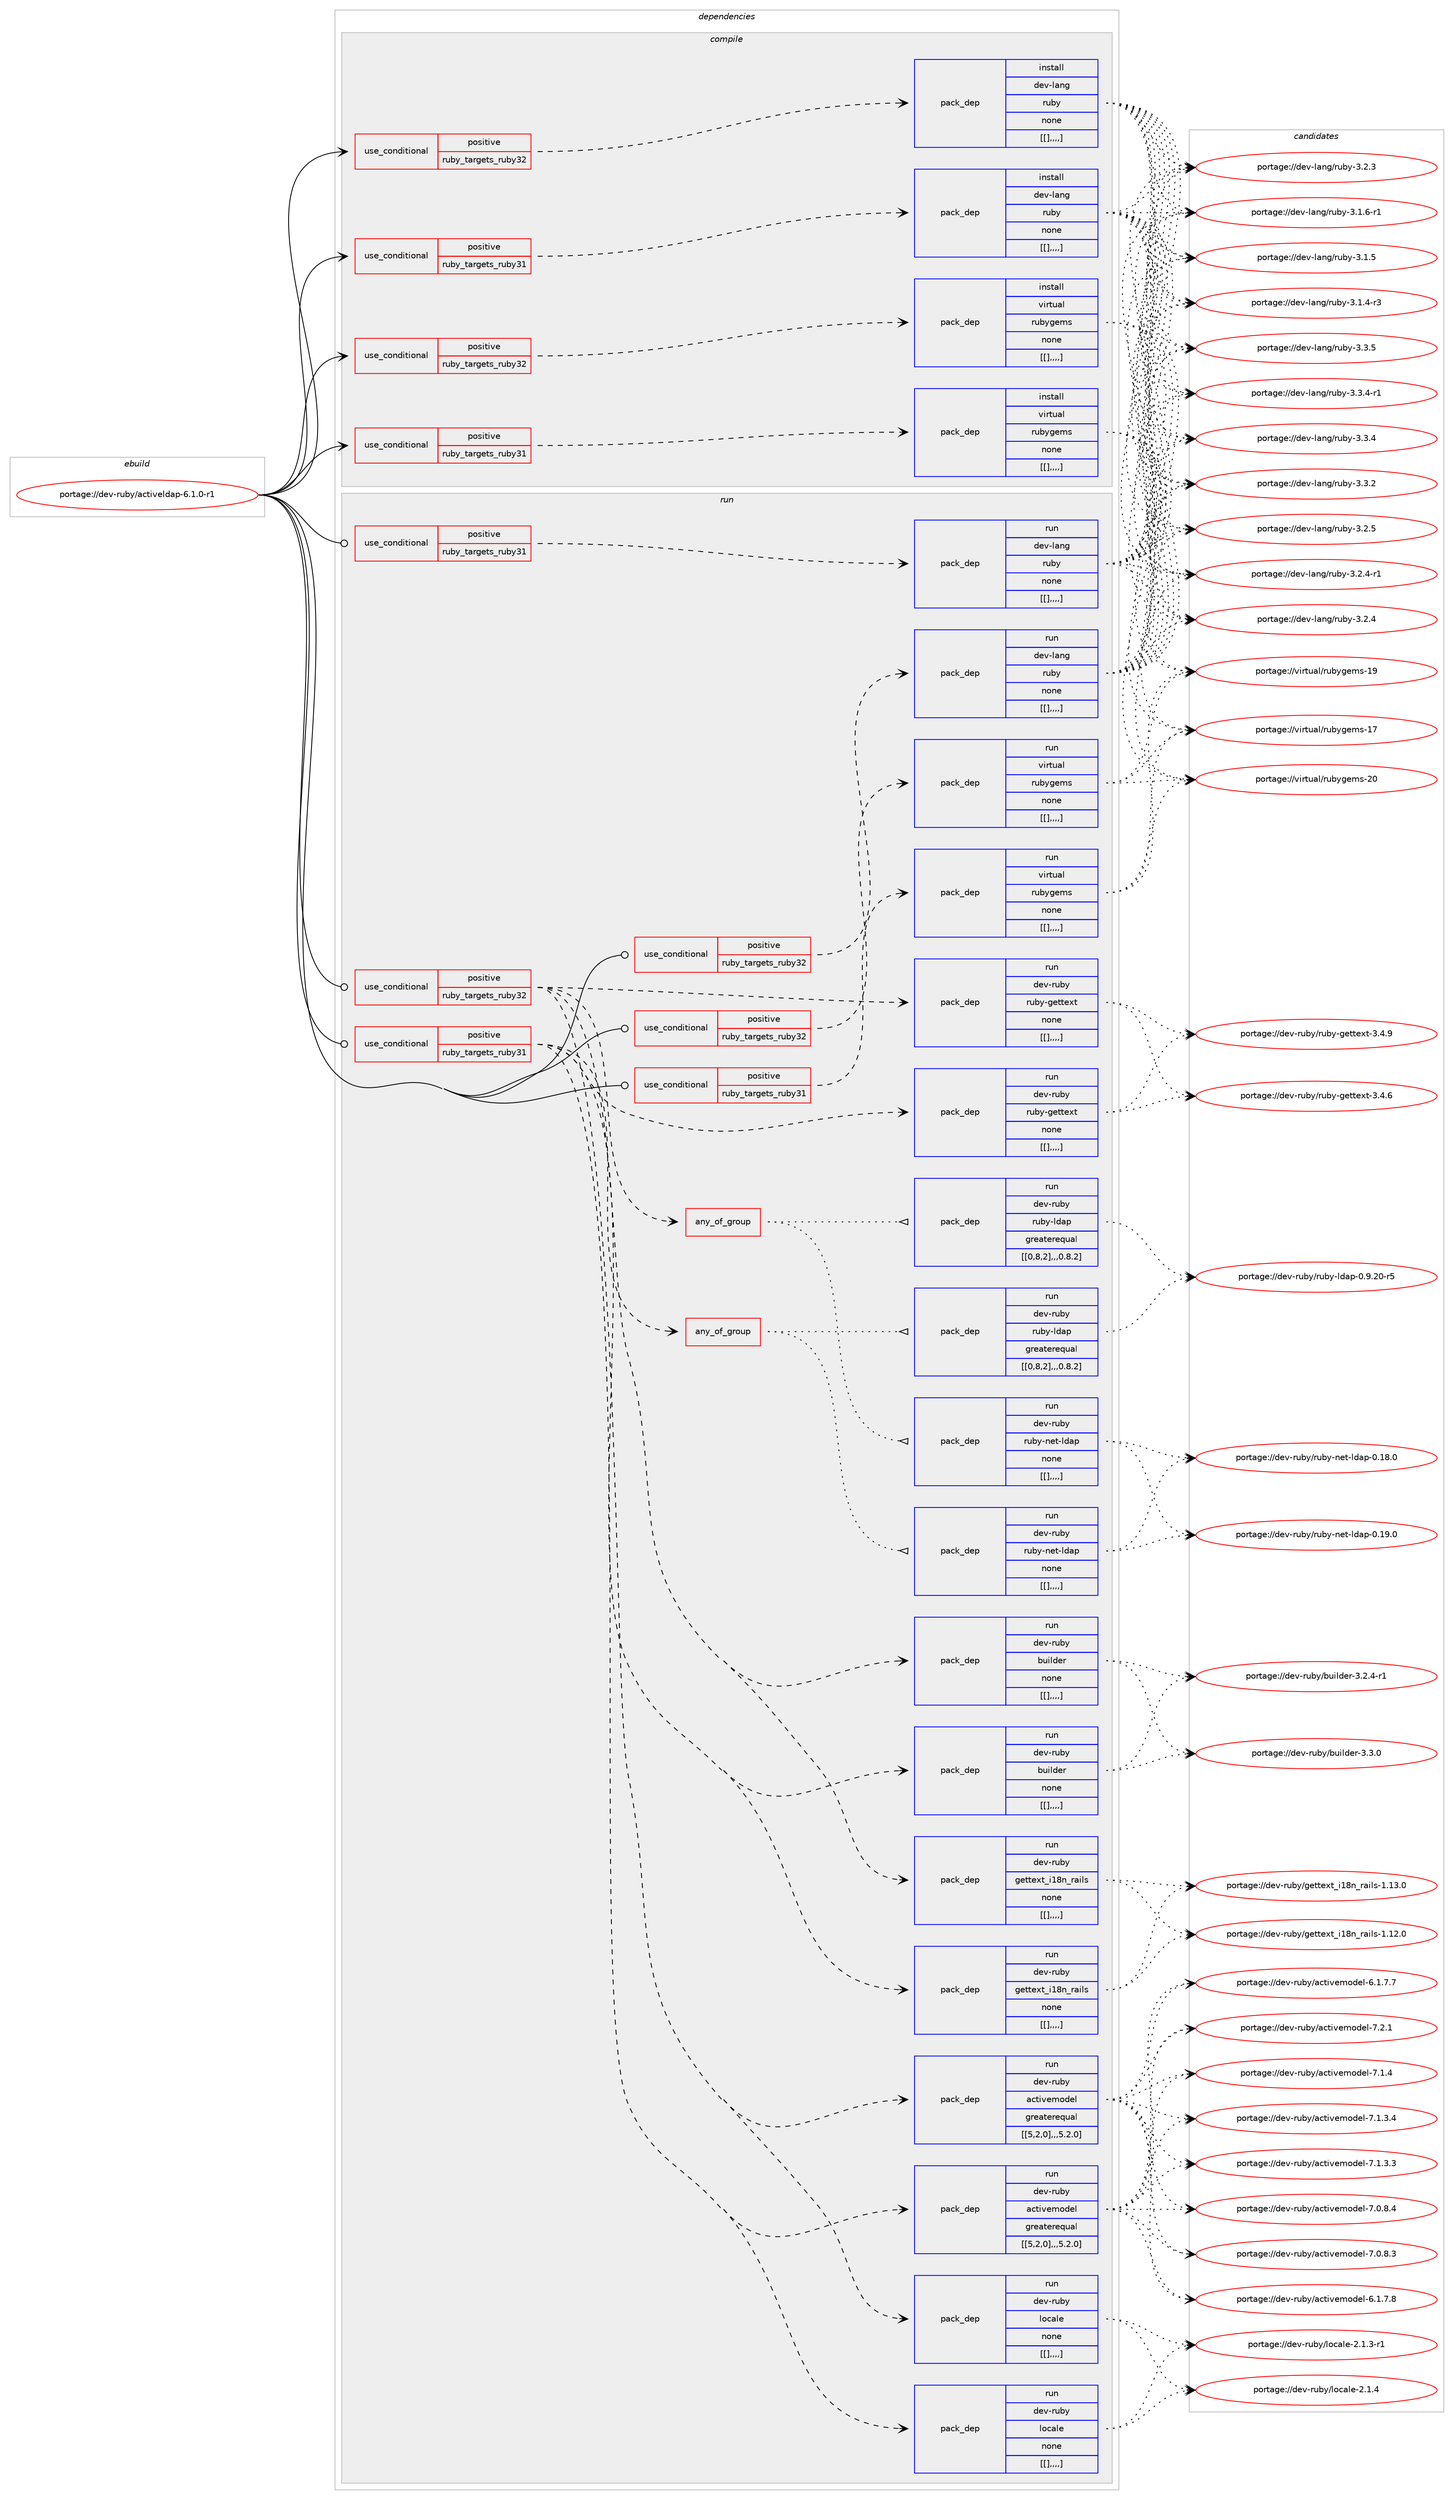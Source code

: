 digraph prolog {

# *************
# Graph options
# *************

newrank=true;
concentrate=true;
compound=true;
graph [rankdir=LR,fontname=Helvetica,fontsize=10,ranksep=1.5];#, ranksep=2.5, nodesep=0.2];
edge  [arrowhead=vee];
node  [fontname=Helvetica,fontsize=10];

# **********
# The ebuild
# **********

subgraph cluster_leftcol {
color=gray;
label=<<i>ebuild</i>>;
id [label="portage://dev-ruby/activeldap-6.1.0-r1", color=red, width=4, href="../dev-ruby/activeldap-6.1.0-r1.svg"];
}

# ****************
# The dependencies
# ****************

subgraph cluster_midcol {
color=gray;
label=<<i>dependencies</i>>;
subgraph cluster_compile {
fillcolor="#eeeeee";
style=filled;
label=<<i>compile</i>>;
subgraph cond44601 {
dependency176762 [label=<<TABLE BORDER="0" CELLBORDER="1" CELLSPACING="0" CELLPADDING="4"><TR><TD ROWSPAN="3" CELLPADDING="10">use_conditional</TD></TR><TR><TD>positive</TD></TR><TR><TD>ruby_targets_ruby31</TD></TR></TABLE>>, shape=none, color=red];
subgraph pack130886 {
dependency176763 [label=<<TABLE BORDER="0" CELLBORDER="1" CELLSPACING="0" CELLPADDING="4" WIDTH="220"><TR><TD ROWSPAN="6" CELLPADDING="30">pack_dep</TD></TR><TR><TD WIDTH="110">install</TD></TR><TR><TD>dev-lang</TD></TR><TR><TD>ruby</TD></TR><TR><TD>none</TD></TR><TR><TD>[[],,,,]</TD></TR></TABLE>>, shape=none, color=blue];
}
dependency176762:e -> dependency176763:w [weight=20,style="dashed",arrowhead="vee"];
}
id:e -> dependency176762:w [weight=20,style="solid",arrowhead="vee"];
subgraph cond44602 {
dependency176764 [label=<<TABLE BORDER="0" CELLBORDER="1" CELLSPACING="0" CELLPADDING="4"><TR><TD ROWSPAN="3" CELLPADDING="10">use_conditional</TD></TR><TR><TD>positive</TD></TR><TR><TD>ruby_targets_ruby31</TD></TR></TABLE>>, shape=none, color=red];
subgraph pack130887 {
dependency176765 [label=<<TABLE BORDER="0" CELLBORDER="1" CELLSPACING="0" CELLPADDING="4" WIDTH="220"><TR><TD ROWSPAN="6" CELLPADDING="30">pack_dep</TD></TR><TR><TD WIDTH="110">install</TD></TR><TR><TD>virtual</TD></TR><TR><TD>rubygems</TD></TR><TR><TD>none</TD></TR><TR><TD>[[],,,,]</TD></TR></TABLE>>, shape=none, color=blue];
}
dependency176764:e -> dependency176765:w [weight=20,style="dashed",arrowhead="vee"];
}
id:e -> dependency176764:w [weight=20,style="solid",arrowhead="vee"];
subgraph cond44603 {
dependency176766 [label=<<TABLE BORDER="0" CELLBORDER="1" CELLSPACING="0" CELLPADDING="4"><TR><TD ROWSPAN="3" CELLPADDING="10">use_conditional</TD></TR><TR><TD>positive</TD></TR><TR><TD>ruby_targets_ruby32</TD></TR></TABLE>>, shape=none, color=red];
subgraph pack130888 {
dependency176767 [label=<<TABLE BORDER="0" CELLBORDER="1" CELLSPACING="0" CELLPADDING="4" WIDTH="220"><TR><TD ROWSPAN="6" CELLPADDING="30">pack_dep</TD></TR><TR><TD WIDTH="110">install</TD></TR><TR><TD>dev-lang</TD></TR><TR><TD>ruby</TD></TR><TR><TD>none</TD></TR><TR><TD>[[],,,,]</TD></TR></TABLE>>, shape=none, color=blue];
}
dependency176766:e -> dependency176767:w [weight=20,style="dashed",arrowhead="vee"];
}
id:e -> dependency176766:w [weight=20,style="solid",arrowhead="vee"];
subgraph cond44604 {
dependency176768 [label=<<TABLE BORDER="0" CELLBORDER="1" CELLSPACING="0" CELLPADDING="4"><TR><TD ROWSPAN="3" CELLPADDING="10">use_conditional</TD></TR><TR><TD>positive</TD></TR><TR><TD>ruby_targets_ruby32</TD></TR></TABLE>>, shape=none, color=red];
subgraph pack130889 {
dependency176769 [label=<<TABLE BORDER="0" CELLBORDER="1" CELLSPACING="0" CELLPADDING="4" WIDTH="220"><TR><TD ROWSPAN="6" CELLPADDING="30">pack_dep</TD></TR><TR><TD WIDTH="110">install</TD></TR><TR><TD>virtual</TD></TR><TR><TD>rubygems</TD></TR><TR><TD>none</TD></TR><TR><TD>[[],,,,]</TD></TR></TABLE>>, shape=none, color=blue];
}
dependency176768:e -> dependency176769:w [weight=20,style="dashed",arrowhead="vee"];
}
id:e -> dependency176768:w [weight=20,style="solid",arrowhead="vee"];
}
subgraph cluster_compileandrun {
fillcolor="#eeeeee";
style=filled;
label=<<i>compile and run</i>>;
}
subgraph cluster_run {
fillcolor="#eeeeee";
style=filled;
label=<<i>run</i>>;
subgraph cond44605 {
dependency176770 [label=<<TABLE BORDER="0" CELLBORDER="1" CELLSPACING="0" CELLPADDING="4"><TR><TD ROWSPAN="3" CELLPADDING="10">use_conditional</TD></TR><TR><TD>positive</TD></TR><TR><TD>ruby_targets_ruby31</TD></TR></TABLE>>, shape=none, color=red];
subgraph pack130890 {
dependency176771 [label=<<TABLE BORDER="0" CELLBORDER="1" CELLSPACING="0" CELLPADDING="4" WIDTH="220"><TR><TD ROWSPAN="6" CELLPADDING="30">pack_dep</TD></TR><TR><TD WIDTH="110">run</TD></TR><TR><TD>dev-lang</TD></TR><TR><TD>ruby</TD></TR><TR><TD>none</TD></TR><TR><TD>[[],,,,]</TD></TR></TABLE>>, shape=none, color=blue];
}
dependency176770:e -> dependency176771:w [weight=20,style="dashed",arrowhead="vee"];
}
id:e -> dependency176770:w [weight=20,style="solid",arrowhead="odot"];
subgraph cond44606 {
dependency176772 [label=<<TABLE BORDER="0" CELLBORDER="1" CELLSPACING="0" CELLPADDING="4"><TR><TD ROWSPAN="3" CELLPADDING="10">use_conditional</TD></TR><TR><TD>positive</TD></TR><TR><TD>ruby_targets_ruby31</TD></TR></TABLE>>, shape=none, color=red];
subgraph pack130891 {
dependency176773 [label=<<TABLE BORDER="0" CELLBORDER="1" CELLSPACING="0" CELLPADDING="4" WIDTH="220"><TR><TD ROWSPAN="6" CELLPADDING="30">pack_dep</TD></TR><TR><TD WIDTH="110">run</TD></TR><TR><TD>dev-ruby</TD></TR><TR><TD>activemodel</TD></TR><TR><TD>greaterequal</TD></TR><TR><TD>[[5,2,0],,,5.2.0]</TD></TR></TABLE>>, shape=none, color=blue];
}
dependency176772:e -> dependency176773:w [weight=20,style="dashed",arrowhead="vee"];
subgraph pack130892 {
dependency176774 [label=<<TABLE BORDER="0" CELLBORDER="1" CELLSPACING="0" CELLPADDING="4" WIDTH="220"><TR><TD ROWSPAN="6" CELLPADDING="30">pack_dep</TD></TR><TR><TD WIDTH="110">run</TD></TR><TR><TD>dev-ruby</TD></TR><TR><TD>builder</TD></TR><TR><TD>none</TD></TR><TR><TD>[[],,,,]</TD></TR></TABLE>>, shape=none, color=blue];
}
dependency176772:e -> dependency176774:w [weight=20,style="dashed",arrowhead="vee"];
subgraph pack130893 {
dependency176775 [label=<<TABLE BORDER="0" CELLBORDER="1" CELLSPACING="0" CELLPADDING="4" WIDTH="220"><TR><TD ROWSPAN="6" CELLPADDING="30">pack_dep</TD></TR><TR><TD WIDTH="110">run</TD></TR><TR><TD>dev-ruby</TD></TR><TR><TD>locale</TD></TR><TR><TD>none</TD></TR><TR><TD>[[],,,,]</TD></TR></TABLE>>, shape=none, color=blue];
}
dependency176772:e -> dependency176775:w [weight=20,style="dashed",arrowhead="vee"];
subgraph pack130894 {
dependency176776 [label=<<TABLE BORDER="0" CELLBORDER="1" CELLSPACING="0" CELLPADDING="4" WIDTH="220"><TR><TD ROWSPAN="6" CELLPADDING="30">pack_dep</TD></TR><TR><TD WIDTH="110">run</TD></TR><TR><TD>dev-ruby</TD></TR><TR><TD>ruby-gettext</TD></TR><TR><TD>none</TD></TR><TR><TD>[[],,,,]</TD></TR></TABLE>>, shape=none, color=blue];
}
dependency176772:e -> dependency176776:w [weight=20,style="dashed",arrowhead="vee"];
subgraph pack130895 {
dependency176777 [label=<<TABLE BORDER="0" CELLBORDER="1" CELLSPACING="0" CELLPADDING="4" WIDTH="220"><TR><TD ROWSPAN="6" CELLPADDING="30">pack_dep</TD></TR><TR><TD WIDTH="110">run</TD></TR><TR><TD>dev-ruby</TD></TR><TR><TD>gettext_i18n_rails</TD></TR><TR><TD>none</TD></TR><TR><TD>[[],,,,]</TD></TR></TABLE>>, shape=none, color=blue];
}
dependency176772:e -> dependency176777:w [weight=20,style="dashed",arrowhead="vee"];
subgraph any1125 {
dependency176778 [label=<<TABLE BORDER="0" CELLBORDER="1" CELLSPACING="0" CELLPADDING="4"><TR><TD CELLPADDING="10">any_of_group</TD></TR></TABLE>>, shape=none, color=red];subgraph pack130896 {
dependency176779 [label=<<TABLE BORDER="0" CELLBORDER="1" CELLSPACING="0" CELLPADDING="4" WIDTH="220"><TR><TD ROWSPAN="6" CELLPADDING="30">pack_dep</TD></TR><TR><TD WIDTH="110">run</TD></TR><TR><TD>dev-ruby</TD></TR><TR><TD>ruby-net-ldap</TD></TR><TR><TD>none</TD></TR><TR><TD>[[],,,,]</TD></TR></TABLE>>, shape=none, color=blue];
}
dependency176778:e -> dependency176779:w [weight=20,style="dotted",arrowhead="oinv"];
subgraph pack130897 {
dependency176780 [label=<<TABLE BORDER="0" CELLBORDER="1" CELLSPACING="0" CELLPADDING="4" WIDTH="220"><TR><TD ROWSPAN="6" CELLPADDING="30">pack_dep</TD></TR><TR><TD WIDTH="110">run</TD></TR><TR><TD>dev-ruby</TD></TR><TR><TD>ruby-ldap</TD></TR><TR><TD>greaterequal</TD></TR><TR><TD>[[0,8,2],,,0.8.2]</TD></TR></TABLE>>, shape=none, color=blue];
}
dependency176778:e -> dependency176780:w [weight=20,style="dotted",arrowhead="oinv"];
}
dependency176772:e -> dependency176778:w [weight=20,style="dashed",arrowhead="vee"];
}
id:e -> dependency176772:w [weight=20,style="solid",arrowhead="odot"];
subgraph cond44607 {
dependency176781 [label=<<TABLE BORDER="0" CELLBORDER="1" CELLSPACING="0" CELLPADDING="4"><TR><TD ROWSPAN="3" CELLPADDING="10">use_conditional</TD></TR><TR><TD>positive</TD></TR><TR><TD>ruby_targets_ruby31</TD></TR></TABLE>>, shape=none, color=red];
subgraph pack130898 {
dependency176782 [label=<<TABLE BORDER="0" CELLBORDER="1" CELLSPACING="0" CELLPADDING="4" WIDTH="220"><TR><TD ROWSPAN="6" CELLPADDING="30">pack_dep</TD></TR><TR><TD WIDTH="110">run</TD></TR><TR><TD>virtual</TD></TR><TR><TD>rubygems</TD></TR><TR><TD>none</TD></TR><TR><TD>[[],,,,]</TD></TR></TABLE>>, shape=none, color=blue];
}
dependency176781:e -> dependency176782:w [weight=20,style="dashed",arrowhead="vee"];
}
id:e -> dependency176781:w [weight=20,style="solid",arrowhead="odot"];
subgraph cond44608 {
dependency176783 [label=<<TABLE BORDER="0" CELLBORDER="1" CELLSPACING="0" CELLPADDING="4"><TR><TD ROWSPAN="3" CELLPADDING="10">use_conditional</TD></TR><TR><TD>positive</TD></TR><TR><TD>ruby_targets_ruby32</TD></TR></TABLE>>, shape=none, color=red];
subgraph pack130899 {
dependency176784 [label=<<TABLE BORDER="0" CELLBORDER="1" CELLSPACING="0" CELLPADDING="4" WIDTH="220"><TR><TD ROWSPAN="6" CELLPADDING="30">pack_dep</TD></TR><TR><TD WIDTH="110">run</TD></TR><TR><TD>dev-lang</TD></TR><TR><TD>ruby</TD></TR><TR><TD>none</TD></TR><TR><TD>[[],,,,]</TD></TR></TABLE>>, shape=none, color=blue];
}
dependency176783:e -> dependency176784:w [weight=20,style="dashed",arrowhead="vee"];
}
id:e -> dependency176783:w [weight=20,style="solid",arrowhead="odot"];
subgraph cond44609 {
dependency176785 [label=<<TABLE BORDER="0" CELLBORDER="1" CELLSPACING="0" CELLPADDING="4"><TR><TD ROWSPAN="3" CELLPADDING="10">use_conditional</TD></TR><TR><TD>positive</TD></TR><TR><TD>ruby_targets_ruby32</TD></TR></TABLE>>, shape=none, color=red];
subgraph pack130900 {
dependency176786 [label=<<TABLE BORDER="0" CELLBORDER="1" CELLSPACING="0" CELLPADDING="4" WIDTH="220"><TR><TD ROWSPAN="6" CELLPADDING="30">pack_dep</TD></TR><TR><TD WIDTH="110">run</TD></TR><TR><TD>dev-ruby</TD></TR><TR><TD>activemodel</TD></TR><TR><TD>greaterequal</TD></TR><TR><TD>[[5,2,0],,,5.2.0]</TD></TR></TABLE>>, shape=none, color=blue];
}
dependency176785:e -> dependency176786:w [weight=20,style="dashed",arrowhead="vee"];
subgraph pack130901 {
dependency176787 [label=<<TABLE BORDER="0" CELLBORDER="1" CELLSPACING="0" CELLPADDING="4" WIDTH="220"><TR><TD ROWSPAN="6" CELLPADDING="30">pack_dep</TD></TR><TR><TD WIDTH="110">run</TD></TR><TR><TD>dev-ruby</TD></TR><TR><TD>builder</TD></TR><TR><TD>none</TD></TR><TR><TD>[[],,,,]</TD></TR></TABLE>>, shape=none, color=blue];
}
dependency176785:e -> dependency176787:w [weight=20,style="dashed",arrowhead="vee"];
subgraph pack130902 {
dependency176788 [label=<<TABLE BORDER="0" CELLBORDER="1" CELLSPACING="0" CELLPADDING="4" WIDTH="220"><TR><TD ROWSPAN="6" CELLPADDING="30">pack_dep</TD></TR><TR><TD WIDTH="110">run</TD></TR><TR><TD>dev-ruby</TD></TR><TR><TD>locale</TD></TR><TR><TD>none</TD></TR><TR><TD>[[],,,,]</TD></TR></TABLE>>, shape=none, color=blue];
}
dependency176785:e -> dependency176788:w [weight=20,style="dashed",arrowhead="vee"];
subgraph pack130903 {
dependency176789 [label=<<TABLE BORDER="0" CELLBORDER="1" CELLSPACING="0" CELLPADDING="4" WIDTH="220"><TR><TD ROWSPAN="6" CELLPADDING="30">pack_dep</TD></TR><TR><TD WIDTH="110">run</TD></TR><TR><TD>dev-ruby</TD></TR><TR><TD>ruby-gettext</TD></TR><TR><TD>none</TD></TR><TR><TD>[[],,,,]</TD></TR></TABLE>>, shape=none, color=blue];
}
dependency176785:e -> dependency176789:w [weight=20,style="dashed",arrowhead="vee"];
subgraph pack130904 {
dependency176790 [label=<<TABLE BORDER="0" CELLBORDER="1" CELLSPACING="0" CELLPADDING="4" WIDTH="220"><TR><TD ROWSPAN="6" CELLPADDING="30">pack_dep</TD></TR><TR><TD WIDTH="110">run</TD></TR><TR><TD>dev-ruby</TD></TR><TR><TD>gettext_i18n_rails</TD></TR><TR><TD>none</TD></TR><TR><TD>[[],,,,]</TD></TR></TABLE>>, shape=none, color=blue];
}
dependency176785:e -> dependency176790:w [weight=20,style="dashed",arrowhead="vee"];
subgraph any1126 {
dependency176791 [label=<<TABLE BORDER="0" CELLBORDER="1" CELLSPACING="0" CELLPADDING="4"><TR><TD CELLPADDING="10">any_of_group</TD></TR></TABLE>>, shape=none, color=red];subgraph pack130905 {
dependency176792 [label=<<TABLE BORDER="0" CELLBORDER="1" CELLSPACING="0" CELLPADDING="4" WIDTH="220"><TR><TD ROWSPAN="6" CELLPADDING="30">pack_dep</TD></TR><TR><TD WIDTH="110">run</TD></TR><TR><TD>dev-ruby</TD></TR><TR><TD>ruby-net-ldap</TD></TR><TR><TD>none</TD></TR><TR><TD>[[],,,,]</TD></TR></TABLE>>, shape=none, color=blue];
}
dependency176791:e -> dependency176792:w [weight=20,style="dotted",arrowhead="oinv"];
subgraph pack130906 {
dependency176793 [label=<<TABLE BORDER="0" CELLBORDER="1" CELLSPACING="0" CELLPADDING="4" WIDTH="220"><TR><TD ROWSPAN="6" CELLPADDING="30">pack_dep</TD></TR><TR><TD WIDTH="110">run</TD></TR><TR><TD>dev-ruby</TD></TR><TR><TD>ruby-ldap</TD></TR><TR><TD>greaterequal</TD></TR><TR><TD>[[0,8,2],,,0.8.2]</TD></TR></TABLE>>, shape=none, color=blue];
}
dependency176791:e -> dependency176793:w [weight=20,style="dotted",arrowhead="oinv"];
}
dependency176785:e -> dependency176791:w [weight=20,style="dashed",arrowhead="vee"];
}
id:e -> dependency176785:w [weight=20,style="solid",arrowhead="odot"];
subgraph cond44610 {
dependency176794 [label=<<TABLE BORDER="0" CELLBORDER="1" CELLSPACING="0" CELLPADDING="4"><TR><TD ROWSPAN="3" CELLPADDING="10">use_conditional</TD></TR><TR><TD>positive</TD></TR><TR><TD>ruby_targets_ruby32</TD></TR></TABLE>>, shape=none, color=red];
subgraph pack130907 {
dependency176795 [label=<<TABLE BORDER="0" CELLBORDER="1" CELLSPACING="0" CELLPADDING="4" WIDTH="220"><TR><TD ROWSPAN="6" CELLPADDING="30">pack_dep</TD></TR><TR><TD WIDTH="110">run</TD></TR><TR><TD>virtual</TD></TR><TR><TD>rubygems</TD></TR><TR><TD>none</TD></TR><TR><TD>[[],,,,]</TD></TR></TABLE>>, shape=none, color=blue];
}
dependency176794:e -> dependency176795:w [weight=20,style="dashed",arrowhead="vee"];
}
id:e -> dependency176794:w [weight=20,style="solid",arrowhead="odot"];
}
}

# **************
# The candidates
# **************

subgraph cluster_choices {
rank=same;
color=gray;
label=<<i>candidates</i>>;

subgraph choice130886 {
color=black;
nodesep=1;
choice10010111845108971101034711411798121455146514653 [label="portage://dev-lang/ruby-3.3.5", color=red, width=4,href="../dev-lang/ruby-3.3.5.svg"];
choice100101118451089711010347114117981214551465146524511449 [label="portage://dev-lang/ruby-3.3.4-r1", color=red, width=4,href="../dev-lang/ruby-3.3.4-r1.svg"];
choice10010111845108971101034711411798121455146514652 [label="portage://dev-lang/ruby-3.3.4", color=red, width=4,href="../dev-lang/ruby-3.3.4.svg"];
choice10010111845108971101034711411798121455146514650 [label="portage://dev-lang/ruby-3.3.2", color=red, width=4,href="../dev-lang/ruby-3.3.2.svg"];
choice10010111845108971101034711411798121455146504653 [label="portage://dev-lang/ruby-3.2.5", color=red, width=4,href="../dev-lang/ruby-3.2.5.svg"];
choice100101118451089711010347114117981214551465046524511449 [label="portage://dev-lang/ruby-3.2.4-r1", color=red, width=4,href="../dev-lang/ruby-3.2.4-r1.svg"];
choice10010111845108971101034711411798121455146504652 [label="portage://dev-lang/ruby-3.2.4", color=red, width=4,href="../dev-lang/ruby-3.2.4.svg"];
choice10010111845108971101034711411798121455146504651 [label="portage://dev-lang/ruby-3.2.3", color=red, width=4,href="../dev-lang/ruby-3.2.3.svg"];
choice100101118451089711010347114117981214551464946544511449 [label="portage://dev-lang/ruby-3.1.6-r1", color=red, width=4,href="../dev-lang/ruby-3.1.6-r1.svg"];
choice10010111845108971101034711411798121455146494653 [label="portage://dev-lang/ruby-3.1.5", color=red, width=4,href="../dev-lang/ruby-3.1.5.svg"];
choice100101118451089711010347114117981214551464946524511451 [label="portage://dev-lang/ruby-3.1.4-r3", color=red, width=4,href="../dev-lang/ruby-3.1.4-r3.svg"];
dependency176763:e -> choice10010111845108971101034711411798121455146514653:w [style=dotted,weight="100"];
dependency176763:e -> choice100101118451089711010347114117981214551465146524511449:w [style=dotted,weight="100"];
dependency176763:e -> choice10010111845108971101034711411798121455146514652:w [style=dotted,weight="100"];
dependency176763:e -> choice10010111845108971101034711411798121455146514650:w [style=dotted,weight="100"];
dependency176763:e -> choice10010111845108971101034711411798121455146504653:w [style=dotted,weight="100"];
dependency176763:e -> choice100101118451089711010347114117981214551465046524511449:w [style=dotted,weight="100"];
dependency176763:e -> choice10010111845108971101034711411798121455146504652:w [style=dotted,weight="100"];
dependency176763:e -> choice10010111845108971101034711411798121455146504651:w [style=dotted,weight="100"];
dependency176763:e -> choice100101118451089711010347114117981214551464946544511449:w [style=dotted,weight="100"];
dependency176763:e -> choice10010111845108971101034711411798121455146494653:w [style=dotted,weight="100"];
dependency176763:e -> choice100101118451089711010347114117981214551464946524511451:w [style=dotted,weight="100"];
}
subgraph choice130887 {
color=black;
nodesep=1;
choice118105114116117971084711411798121103101109115455048 [label="portage://virtual/rubygems-20", color=red, width=4,href="../virtual/rubygems-20.svg"];
choice118105114116117971084711411798121103101109115454957 [label="portage://virtual/rubygems-19", color=red, width=4,href="../virtual/rubygems-19.svg"];
choice118105114116117971084711411798121103101109115454955 [label="portage://virtual/rubygems-17", color=red, width=4,href="../virtual/rubygems-17.svg"];
dependency176765:e -> choice118105114116117971084711411798121103101109115455048:w [style=dotted,weight="100"];
dependency176765:e -> choice118105114116117971084711411798121103101109115454957:w [style=dotted,weight="100"];
dependency176765:e -> choice118105114116117971084711411798121103101109115454955:w [style=dotted,weight="100"];
}
subgraph choice130888 {
color=black;
nodesep=1;
choice10010111845108971101034711411798121455146514653 [label="portage://dev-lang/ruby-3.3.5", color=red, width=4,href="../dev-lang/ruby-3.3.5.svg"];
choice100101118451089711010347114117981214551465146524511449 [label="portage://dev-lang/ruby-3.3.4-r1", color=red, width=4,href="../dev-lang/ruby-3.3.4-r1.svg"];
choice10010111845108971101034711411798121455146514652 [label="portage://dev-lang/ruby-3.3.4", color=red, width=4,href="../dev-lang/ruby-3.3.4.svg"];
choice10010111845108971101034711411798121455146514650 [label="portage://dev-lang/ruby-3.3.2", color=red, width=4,href="../dev-lang/ruby-3.3.2.svg"];
choice10010111845108971101034711411798121455146504653 [label="portage://dev-lang/ruby-3.2.5", color=red, width=4,href="../dev-lang/ruby-3.2.5.svg"];
choice100101118451089711010347114117981214551465046524511449 [label="portage://dev-lang/ruby-3.2.4-r1", color=red, width=4,href="../dev-lang/ruby-3.2.4-r1.svg"];
choice10010111845108971101034711411798121455146504652 [label="portage://dev-lang/ruby-3.2.4", color=red, width=4,href="../dev-lang/ruby-3.2.4.svg"];
choice10010111845108971101034711411798121455146504651 [label="portage://dev-lang/ruby-3.2.3", color=red, width=4,href="../dev-lang/ruby-3.2.3.svg"];
choice100101118451089711010347114117981214551464946544511449 [label="portage://dev-lang/ruby-3.1.6-r1", color=red, width=4,href="../dev-lang/ruby-3.1.6-r1.svg"];
choice10010111845108971101034711411798121455146494653 [label="portage://dev-lang/ruby-3.1.5", color=red, width=4,href="../dev-lang/ruby-3.1.5.svg"];
choice100101118451089711010347114117981214551464946524511451 [label="portage://dev-lang/ruby-3.1.4-r3", color=red, width=4,href="../dev-lang/ruby-3.1.4-r3.svg"];
dependency176767:e -> choice10010111845108971101034711411798121455146514653:w [style=dotted,weight="100"];
dependency176767:e -> choice100101118451089711010347114117981214551465146524511449:w [style=dotted,weight="100"];
dependency176767:e -> choice10010111845108971101034711411798121455146514652:w [style=dotted,weight="100"];
dependency176767:e -> choice10010111845108971101034711411798121455146514650:w [style=dotted,weight="100"];
dependency176767:e -> choice10010111845108971101034711411798121455146504653:w [style=dotted,weight="100"];
dependency176767:e -> choice100101118451089711010347114117981214551465046524511449:w [style=dotted,weight="100"];
dependency176767:e -> choice10010111845108971101034711411798121455146504652:w [style=dotted,weight="100"];
dependency176767:e -> choice10010111845108971101034711411798121455146504651:w [style=dotted,weight="100"];
dependency176767:e -> choice100101118451089711010347114117981214551464946544511449:w [style=dotted,weight="100"];
dependency176767:e -> choice10010111845108971101034711411798121455146494653:w [style=dotted,weight="100"];
dependency176767:e -> choice100101118451089711010347114117981214551464946524511451:w [style=dotted,weight="100"];
}
subgraph choice130889 {
color=black;
nodesep=1;
choice118105114116117971084711411798121103101109115455048 [label="portage://virtual/rubygems-20", color=red, width=4,href="../virtual/rubygems-20.svg"];
choice118105114116117971084711411798121103101109115454957 [label="portage://virtual/rubygems-19", color=red, width=4,href="../virtual/rubygems-19.svg"];
choice118105114116117971084711411798121103101109115454955 [label="portage://virtual/rubygems-17", color=red, width=4,href="../virtual/rubygems-17.svg"];
dependency176769:e -> choice118105114116117971084711411798121103101109115455048:w [style=dotted,weight="100"];
dependency176769:e -> choice118105114116117971084711411798121103101109115454957:w [style=dotted,weight="100"];
dependency176769:e -> choice118105114116117971084711411798121103101109115454955:w [style=dotted,weight="100"];
}
subgraph choice130890 {
color=black;
nodesep=1;
choice10010111845108971101034711411798121455146514653 [label="portage://dev-lang/ruby-3.3.5", color=red, width=4,href="../dev-lang/ruby-3.3.5.svg"];
choice100101118451089711010347114117981214551465146524511449 [label="portage://dev-lang/ruby-3.3.4-r1", color=red, width=4,href="../dev-lang/ruby-3.3.4-r1.svg"];
choice10010111845108971101034711411798121455146514652 [label="portage://dev-lang/ruby-3.3.4", color=red, width=4,href="../dev-lang/ruby-3.3.4.svg"];
choice10010111845108971101034711411798121455146514650 [label="portage://dev-lang/ruby-3.3.2", color=red, width=4,href="../dev-lang/ruby-3.3.2.svg"];
choice10010111845108971101034711411798121455146504653 [label="portage://dev-lang/ruby-3.2.5", color=red, width=4,href="../dev-lang/ruby-3.2.5.svg"];
choice100101118451089711010347114117981214551465046524511449 [label="portage://dev-lang/ruby-3.2.4-r1", color=red, width=4,href="../dev-lang/ruby-3.2.4-r1.svg"];
choice10010111845108971101034711411798121455146504652 [label="portage://dev-lang/ruby-3.2.4", color=red, width=4,href="../dev-lang/ruby-3.2.4.svg"];
choice10010111845108971101034711411798121455146504651 [label="portage://dev-lang/ruby-3.2.3", color=red, width=4,href="../dev-lang/ruby-3.2.3.svg"];
choice100101118451089711010347114117981214551464946544511449 [label="portage://dev-lang/ruby-3.1.6-r1", color=red, width=4,href="../dev-lang/ruby-3.1.6-r1.svg"];
choice10010111845108971101034711411798121455146494653 [label="portage://dev-lang/ruby-3.1.5", color=red, width=4,href="../dev-lang/ruby-3.1.5.svg"];
choice100101118451089711010347114117981214551464946524511451 [label="portage://dev-lang/ruby-3.1.4-r3", color=red, width=4,href="../dev-lang/ruby-3.1.4-r3.svg"];
dependency176771:e -> choice10010111845108971101034711411798121455146514653:w [style=dotted,weight="100"];
dependency176771:e -> choice100101118451089711010347114117981214551465146524511449:w [style=dotted,weight="100"];
dependency176771:e -> choice10010111845108971101034711411798121455146514652:w [style=dotted,weight="100"];
dependency176771:e -> choice10010111845108971101034711411798121455146514650:w [style=dotted,weight="100"];
dependency176771:e -> choice10010111845108971101034711411798121455146504653:w [style=dotted,weight="100"];
dependency176771:e -> choice100101118451089711010347114117981214551465046524511449:w [style=dotted,weight="100"];
dependency176771:e -> choice10010111845108971101034711411798121455146504652:w [style=dotted,weight="100"];
dependency176771:e -> choice10010111845108971101034711411798121455146504651:w [style=dotted,weight="100"];
dependency176771:e -> choice100101118451089711010347114117981214551464946544511449:w [style=dotted,weight="100"];
dependency176771:e -> choice10010111845108971101034711411798121455146494653:w [style=dotted,weight="100"];
dependency176771:e -> choice100101118451089711010347114117981214551464946524511451:w [style=dotted,weight="100"];
}
subgraph choice130891 {
color=black;
nodesep=1;
choice1001011184511411798121479799116105118101109111100101108455546504649 [label="portage://dev-ruby/activemodel-7.2.1", color=red, width=4,href="../dev-ruby/activemodel-7.2.1.svg"];
choice1001011184511411798121479799116105118101109111100101108455546494652 [label="portage://dev-ruby/activemodel-7.1.4", color=red, width=4,href="../dev-ruby/activemodel-7.1.4.svg"];
choice10010111845114117981214797991161051181011091111001011084555464946514652 [label="portage://dev-ruby/activemodel-7.1.3.4", color=red, width=4,href="../dev-ruby/activemodel-7.1.3.4.svg"];
choice10010111845114117981214797991161051181011091111001011084555464946514651 [label="portage://dev-ruby/activemodel-7.1.3.3", color=red, width=4,href="../dev-ruby/activemodel-7.1.3.3.svg"];
choice10010111845114117981214797991161051181011091111001011084555464846564652 [label="portage://dev-ruby/activemodel-7.0.8.4", color=red, width=4,href="../dev-ruby/activemodel-7.0.8.4.svg"];
choice10010111845114117981214797991161051181011091111001011084555464846564651 [label="portage://dev-ruby/activemodel-7.0.8.3", color=red, width=4,href="../dev-ruby/activemodel-7.0.8.3.svg"];
choice10010111845114117981214797991161051181011091111001011084554464946554656 [label="portage://dev-ruby/activemodel-6.1.7.8", color=red, width=4,href="../dev-ruby/activemodel-6.1.7.8.svg"];
choice10010111845114117981214797991161051181011091111001011084554464946554655 [label="portage://dev-ruby/activemodel-6.1.7.7", color=red, width=4,href="../dev-ruby/activemodel-6.1.7.7.svg"];
dependency176773:e -> choice1001011184511411798121479799116105118101109111100101108455546504649:w [style=dotted,weight="100"];
dependency176773:e -> choice1001011184511411798121479799116105118101109111100101108455546494652:w [style=dotted,weight="100"];
dependency176773:e -> choice10010111845114117981214797991161051181011091111001011084555464946514652:w [style=dotted,weight="100"];
dependency176773:e -> choice10010111845114117981214797991161051181011091111001011084555464946514651:w [style=dotted,weight="100"];
dependency176773:e -> choice10010111845114117981214797991161051181011091111001011084555464846564652:w [style=dotted,weight="100"];
dependency176773:e -> choice10010111845114117981214797991161051181011091111001011084555464846564651:w [style=dotted,weight="100"];
dependency176773:e -> choice10010111845114117981214797991161051181011091111001011084554464946554656:w [style=dotted,weight="100"];
dependency176773:e -> choice10010111845114117981214797991161051181011091111001011084554464946554655:w [style=dotted,weight="100"];
}
subgraph choice130892 {
color=black;
nodesep=1;
choice10010111845114117981214798117105108100101114455146514648 [label="portage://dev-ruby/builder-3.3.0", color=red, width=4,href="../dev-ruby/builder-3.3.0.svg"];
choice100101118451141179812147981171051081001011144551465046524511449 [label="portage://dev-ruby/builder-3.2.4-r1", color=red, width=4,href="../dev-ruby/builder-3.2.4-r1.svg"];
dependency176774:e -> choice10010111845114117981214798117105108100101114455146514648:w [style=dotted,weight="100"];
dependency176774:e -> choice100101118451141179812147981171051081001011144551465046524511449:w [style=dotted,weight="100"];
}
subgraph choice130893 {
color=black;
nodesep=1;
choice1001011184511411798121471081119997108101455046494652 [label="portage://dev-ruby/locale-2.1.4", color=red, width=4,href="../dev-ruby/locale-2.1.4.svg"];
choice10010111845114117981214710811199971081014550464946514511449 [label="portage://dev-ruby/locale-2.1.3-r1", color=red, width=4,href="../dev-ruby/locale-2.1.3-r1.svg"];
dependency176775:e -> choice1001011184511411798121471081119997108101455046494652:w [style=dotted,weight="100"];
dependency176775:e -> choice10010111845114117981214710811199971081014550464946514511449:w [style=dotted,weight="100"];
}
subgraph choice130894 {
color=black;
nodesep=1;
choice1001011184511411798121471141179812145103101116116101120116455146524657 [label="portage://dev-ruby/ruby-gettext-3.4.9", color=red, width=4,href="../dev-ruby/ruby-gettext-3.4.9.svg"];
choice1001011184511411798121471141179812145103101116116101120116455146524654 [label="portage://dev-ruby/ruby-gettext-3.4.6", color=red, width=4,href="../dev-ruby/ruby-gettext-3.4.6.svg"];
dependency176776:e -> choice1001011184511411798121471141179812145103101116116101120116455146524657:w [style=dotted,weight="100"];
dependency176776:e -> choice1001011184511411798121471141179812145103101116116101120116455146524654:w [style=dotted,weight="100"];
}
subgraph choice130895 {
color=black;
nodesep=1;
choice100101118451141179812147103101116116101120116951054956110951149710510811545494649514648 [label="portage://dev-ruby/gettext_i18n_rails-1.13.0", color=red, width=4,href="../dev-ruby/gettext_i18n_rails-1.13.0.svg"];
choice100101118451141179812147103101116116101120116951054956110951149710510811545494649504648 [label="portage://dev-ruby/gettext_i18n_rails-1.12.0", color=red, width=4,href="../dev-ruby/gettext_i18n_rails-1.12.0.svg"];
dependency176777:e -> choice100101118451141179812147103101116116101120116951054956110951149710510811545494649514648:w [style=dotted,weight="100"];
dependency176777:e -> choice100101118451141179812147103101116116101120116951054956110951149710510811545494649504648:w [style=dotted,weight="100"];
}
subgraph choice130896 {
color=black;
nodesep=1;
choice1001011184511411798121471141179812145110101116451081009711245484649574648 [label="portage://dev-ruby/ruby-net-ldap-0.19.0", color=red, width=4,href="../dev-ruby/ruby-net-ldap-0.19.0.svg"];
choice1001011184511411798121471141179812145110101116451081009711245484649564648 [label="portage://dev-ruby/ruby-net-ldap-0.18.0", color=red, width=4,href="../dev-ruby/ruby-net-ldap-0.18.0.svg"];
dependency176779:e -> choice1001011184511411798121471141179812145110101116451081009711245484649574648:w [style=dotted,weight="100"];
dependency176779:e -> choice1001011184511411798121471141179812145110101116451081009711245484649564648:w [style=dotted,weight="100"];
}
subgraph choice130897 {
color=black;
nodesep=1;
choice100101118451141179812147114117981214510810097112454846574650484511453 [label="portage://dev-ruby/ruby-ldap-0.9.20-r5", color=red, width=4,href="../dev-ruby/ruby-ldap-0.9.20-r5.svg"];
dependency176780:e -> choice100101118451141179812147114117981214510810097112454846574650484511453:w [style=dotted,weight="100"];
}
subgraph choice130898 {
color=black;
nodesep=1;
choice118105114116117971084711411798121103101109115455048 [label="portage://virtual/rubygems-20", color=red, width=4,href="../virtual/rubygems-20.svg"];
choice118105114116117971084711411798121103101109115454957 [label="portage://virtual/rubygems-19", color=red, width=4,href="../virtual/rubygems-19.svg"];
choice118105114116117971084711411798121103101109115454955 [label="portage://virtual/rubygems-17", color=red, width=4,href="../virtual/rubygems-17.svg"];
dependency176782:e -> choice118105114116117971084711411798121103101109115455048:w [style=dotted,weight="100"];
dependency176782:e -> choice118105114116117971084711411798121103101109115454957:w [style=dotted,weight="100"];
dependency176782:e -> choice118105114116117971084711411798121103101109115454955:w [style=dotted,weight="100"];
}
subgraph choice130899 {
color=black;
nodesep=1;
choice10010111845108971101034711411798121455146514653 [label="portage://dev-lang/ruby-3.3.5", color=red, width=4,href="../dev-lang/ruby-3.3.5.svg"];
choice100101118451089711010347114117981214551465146524511449 [label="portage://dev-lang/ruby-3.3.4-r1", color=red, width=4,href="../dev-lang/ruby-3.3.4-r1.svg"];
choice10010111845108971101034711411798121455146514652 [label="portage://dev-lang/ruby-3.3.4", color=red, width=4,href="../dev-lang/ruby-3.3.4.svg"];
choice10010111845108971101034711411798121455146514650 [label="portage://dev-lang/ruby-3.3.2", color=red, width=4,href="../dev-lang/ruby-3.3.2.svg"];
choice10010111845108971101034711411798121455146504653 [label="portage://dev-lang/ruby-3.2.5", color=red, width=4,href="../dev-lang/ruby-3.2.5.svg"];
choice100101118451089711010347114117981214551465046524511449 [label="portage://dev-lang/ruby-3.2.4-r1", color=red, width=4,href="../dev-lang/ruby-3.2.4-r1.svg"];
choice10010111845108971101034711411798121455146504652 [label="portage://dev-lang/ruby-3.2.4", color=red, width=4,href="../dev-lang/ruby-3.2.4.svg"];
choice10010111845108971101034711411798121455146504651 [label="portage://dev-lang/ruby-3.2.3", color=red, width=4,href="../dev-lang/ruby-3.2.3.svg"];
choice100101118451089711010347114117981214551464946544511449 [label="portage://dev-lang/ruby-3.1.6-r1", color=red, width=4,href="../dev-lang/ruby-3.1.6-r1.svg"];
choice10010111845108971101034711411798121455146494653 [label="portage://dev-lang/ruby-3.1.5", color=red, width=4,href="../dev-lang/ruby-3.1.5.svg"];
choice100101118451089711010347114117981214551464946524511451 [label="portage://dev-lang/ruby-3.1.4-r3", color=red, width=4,href="../dev-lang/ruby-3.1.4-r3.svg"];
dependency176784:e -> choice10010111845108971101034711411798121455146514653:w [style=dotted,weight="100"];
dependency176784:e -> choice100101118451089711010347114117981214551465146524511449:w [style=dotted,weight="100"];
dependency176784:e -> choice10010111845108971101034711411798121455146514652:w [style=dotted,weight="100"];
dependency176784:e -> choice10010111845108971101034711411798121455146514650:w [style=dotted,weight="100"];
dependency176784:e -> choice10010111845108971101034711411798121455146504653:w [style=dotted,weight="100"];
dependency176784:e -> choice100101118451089711010347114117981214551465046524511449:w [style=dotted,weight="100"];
dependency176784:e -> choice10010111845108971101034711411798121455146504652:w [style=dotted,weight="100"];
dependency176784:e -> choice10010111845108971101034711411798121455146504651:w [style=dotted,weight="100"];
dependency176784:e -> choice100101118451089711010347114117981214551464946544511449:w [style=dotted,weight="100"];
dependency176784:e -> choice10010111845108971101034711411798121455146494653:w [style=dotted,weight="100"];
dependency176784:e -> choice100101118451089711010347114117981214551464946524511451:w [style=dotted,weight="100"];
}
subgraph choice130900 {
color=black;
nodesep=1;
choice1001011184511411798121479799116105118101109111100101108455546504649 [label="portage://dev-ruby/activemodel-7.2.1", color=red, width=4,href="../dev-ruby/activemodel-7.2.1.svg"];
choice1001011184511411798121479799116105118101109111100101108455546494652 [label="portage://dev-ruby/activemodel-7.1.4", color=red, width=4,href="../dev-ruby/activemodel-7.1.4.svg"];
choice10010111845114117981214797991161051181011091111001011084555464946514652 [label="portage://dev-ruby/activemodel-7.1.3.4", color=red, width=4,href="../dev-ruby/activemodel-7.1.3.4.svg"];
choice10010111845114117981214797991161051181011091111001011084555464946514651 [label="portage://dev-ruby/activemodel-7.1.3.3", color=red, width=4,href="../dev-ruby/activemodel-7.1.3.3.svg"];
choice10010111845114117981214797991161051181011091111001011084555464846564652 [label="portage://dev-ruby/activemodel-7.0.8.4", color=red, width=4,href="../dev-ruby/activemodel-7.0.8.4.svg"];
choice10010111845114117981214797991161051181011091111001011084555464846564651 [label="portage://dev-ruby/activemodel-7.0.8.3", color=red, width=4,href="../dev-ruby/activemodel-7.0.8.3.svg"];
choice10010111845114117981214797991161051181011091111001011084554464946554656 [label="portage://dev-ruby/activemodel-6.1.7.8", color=red, width=4,href="../dev-ruby/activemodel-6.1.7.8.svg"];
choice10010111845114117981214797991161051181011091111001011084554464946554655 [label="portage://dev-ruby/activemodel-6.1.7.7", color=red, width=4,href="../dev-ruby/activemodel-6.1.7.7.svg"];
dependency176786:e -> choice1001011184511411798121479799116105118101109111100101108455546504649:w [style=dotted,weight="100"];
dependency176786:e -> choice1001011184511411798121479799116105118101109111100101108455546494652:w [style=dotted,weight="100"];
dependency176786:e -> choice10010111845114117981214797991161051181011091111001011084555464946514652:w [style=dotted,weight="100"];
dependency176786:e -> choice10010111845114117981214797991161051181011091111001011084555464946514651:w [style=dotted,weight="100"];
dependency176786:e -> choice10010111845114117981214797991161051181011091111001011084555464846564652:w [style=dotted,weight="100"];
dependency176786:e -> choice10010111845114117981214797991161051181011091111001011084555464846564651:w [style=dotted,weight="100"];
dependency176786:e -> choice10010111845114117981214797991161051181011091111001011084554464946554656:w [style=dotted,weight="100"];
dependency176786:e -> choice10010111845114117981214797991161051181011091111001011084554464946554655:w [style=dotted,weight="100"];
}
subgraph choice130901 {
color=black;
nodesep=1;
choice10010111845114117981214798117105108100101114455146514648 [label="portage://dev-ruby/builder-3.3.0", color=red, width=4,href="../dev-ruby/builder-3.3.0.svg"];
choice100101118451141179812147981171051081001011144551465046524511449 [label="portage://dev-ruby/builder-3.2.4-r1", color=red, width=4,href="../dev-ruby/builder-3.2.4-r1.svg"];
dependency176787:e -> choice10010111845114117981214798117105108100101114455146514648:w [style=dotted,weight="100"];
dependency176787:e -> choice100101118451141179812147981171051081001011144551465046524511449:w [style=dotted,weight="100"];
}
subgraph choice130902 {
color=black;
nodesep=1;
choice1001011184511411798121471081119997108101455046494652 [label="portage://dev-ruby/locale-2.1.4", color=red, width=4,href="../dev-ruby/locale-2.1.4.svg"];
choice10010111845114117981214710811199971081014550464946514511449 [label="portage://dev-ruby/locale-2.1.3-r1", color=red, width=4,href="../dev-ruby/locale-2.1.3-r1.svg"];
dependency176788:e -> choice1001011184511411798121471081119997108101455046494652:w [style=dotted,weight="100"];
dependency176788:e -> choice10010111845114117981214710811199971081014550464946514511449:w [style=dotted,weight="100"];
}
subgraph choice130903 {
color=black;
nodesep=1;
choice1001011184511411798121471141179812145103101116116101120116455146524657 [label="portage://dev-ruby/ruby-gettext-3.4.9", color=red, width=4,href="../dev-ruby/ruby-gettext-3.4.9.svg"];
choice1001011184511411798121471141179812145103101116116101120116455146524654 [label="portage://dev-ruby/ruby-gettext-3.4.6", color=red, width=4,href="../dev-ruby/ruby-gettext-3.4.6.svg"];
dependency176789:e -> choice1001011184511411798121471141179812145103101116116101120116455146524657:w [style=dotted,weight="100"];
dependency176789:e -> choice1001011184511411798121471141179812145103101116116101120116455146524654:w [style=dotted,weight="100"];
}
subgraph choice130904 {
color=black;
nodesep=1;
choice100101118451141179812147103101116116101120116951054956110951149710510811545494649514648 [label="portage://dev-ruby/gettext_i18n_rails-1.13.0", color=red, width=4,href="../dev-ruby/gettext_i18n_rails-1.13.0.svg"];
choice100101118451141179812147103101116116101120116951054956110951149710510811545494649504648 [label="portage://dev-ruby/gettext_i18n_rails-1.12.0", color=red, width=4,href="../dev-ruby/gettext_i18n_rails-1.12.0.svg"];
dependency176790:e -> choice100101118451141179812147103101116116101120116951054956110951149710510811545494649514648:w [style=dotted,weight="100"];
dependency176790:e -> choice100101118451141179812147103101116116101120116951054956110951149710510811545494649504648:w [style=dotted,weight="100"];
}
subgraph choice130905 {
color=black;
nodesep=1;
choice1001011184511411798121471141179812145110101116451081009711245484649574648 [label="portage://dev-ruby/ruby-net-ldap-0.19.0", color=red, width=4,href="../dev-ruby/ruby-net-ldap-0.19.0.svg"];
choice1001011184511411798121471141179812145110101116451081009711245484649564648 [label="portage://dev-ruby/ruby-net-ldap-0.18.0", color=red, width=4,href="../dev-ruby/ruby-net-ldap-0.18.0.svg"];
dependency176792:e -> choice1001011184511411798121471141179812145110101116451081009711245484649574648:w [style=dotted,weight="100"];
dependency176792:e -> choice1001011184511411798121471141179812145110101116451081009711245484649564648:w [style=dotted,weight="100"];
}
subgraph choice130906 {
color=black;
nodesep=1;
choice100101118451141179812147114117981214510810097112454846574650484511453 [label="portage://dev-ruby/ruby-ldap-0.9.20-r5", color=red, width=4,href="../dev-ruby/ruby-ldap-0.9.20-r5.svg"];
dependency176793:e -> choice100101118451141179812147114117981214510810097112454846574650484511453:w [style=dotted,weight="100"];
}
subgraph choice130907 {
color=black;
nodesep=1;
choice118105114116117971084711411798121103101109115455048 [label="portage://virtual/rubygems-20", color=red, width=4,href="../virtual/rubygems-20.svg"];
choice118105114116117971084711411798121103101109115454957 [label="portage://virtual/rubygems-19", color=red, width=4,href="../virtual/rubygems-19.svg"];
choice118105114116117971084711411798121103101109115454955 [label="portage://virtual/rubygems-17", color=red, width=4,href="../virtual/rubygems-17.svg"];
dependency176795:e -> choice118105114116117971084711411798121103101109115455048:w [style=dotted,weight="100"];
dependency176795:e -> choice118105114116117971084711411798121103101109115454957:w [style=dotted,weight="100"];
dependency176795:e -> choice118105114116117971084711411798121103101109115454955:w [style=dotted,weight="100"];
}
}

}
